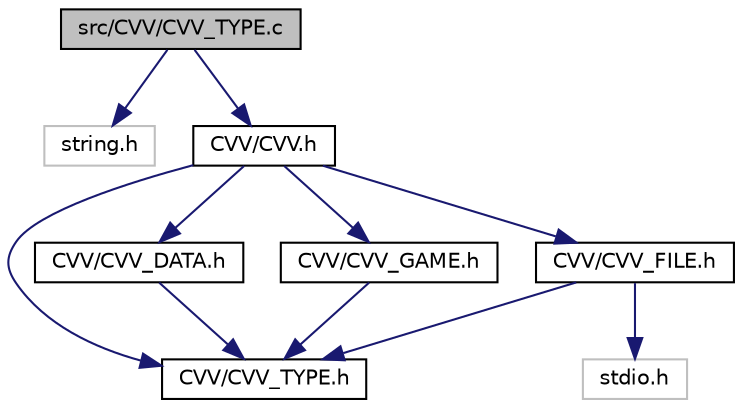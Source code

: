 digraph "src/CVV/CVV_TYPE.c"
{
 // LATEX_PDF_SIZE
  edge [fontname="Helvetica",fontsize="10",labelfontname="Helvetica",labelfontsize="10"];
  node [fontname="Helvetica",fontsize="10",shape=record];
  Node1 [label="src/CVV/CVV_TYPE.c",height=0.2,width=0.4,color="black", fillcolor="grey75", style="filled", fontcolor="black",tooltip=" "];
  Node1 -> Node2 [color="midnightblue",fontsize="10",style="solid"];
  Node2 [label="string.h",height=0.2,width=0.4,color="grey75", fillcolor="white", style="filled",tooltip=" "];
  Node1 -> Node3 [color="midnightblue",fontsize="10",style="solid"];
  Node3 [label="CVV/CVV.h",height=0.2,width=0.4,color="black", fillcolor="white", style="filled",URL="$CVV_8h.html",tooltip=" "];
  Node3 -> Node4 [color="midnightblue",fontsize="10",style="solid"];
  Node4 [label="CVV/CVV_TYPE.h",height=0.2,width=0.4,color="black", fillcolor="white", style="filled",URL="$CVV__TYPE_8h.html",tooltip=" "];
  Node3 -> Node5 [color="midnightblue",fontsize="10",style="solid"];
  Node5 [label="CVV/CVV_DATA.h",height=0.2,width=0.4,color="black", fillcolor="white", style="filled",URL="$CVV__DATA_8h.html",tooltip=" "];
  Node5 -> Node4 [color="midnightblue",fontsize="10",style="solid"];
  Node3 -> Node6 [color="midnightblue",fontsize="10",style="solid"];
  Node6 [label="CVV/CVV_FILE.h",height=0.2,width=0.4,color="black", fillcolor="white", style="filled",URL="$CVV__FILE_8h.html",tooltip=" "];
  Node6 -> Node4 [color="midnightblue",fontsize="10",style="solid"];
  Node6 -> Node7 [color="midnightblue",fontsize="10",style="solid"];
  Node7 [label="stdio.h",height=0.2,width=0.4,color="grey75", fillcolor="white", style="filled",tooltip=" "];
  Node3 -> Node8 [color="midnightblue",fontsize="10",style="solid"];
  Node8 [label="CVV/CVV_GAME.h",height=0.2,width=0.4,color="black", fillcolor="white", style="filled",URL="$CVV__GAME_8h.html",tooltip=" "];
  Node8 -> Node4 [color="midnightblue",fontsize="10",style="solid"];
}
